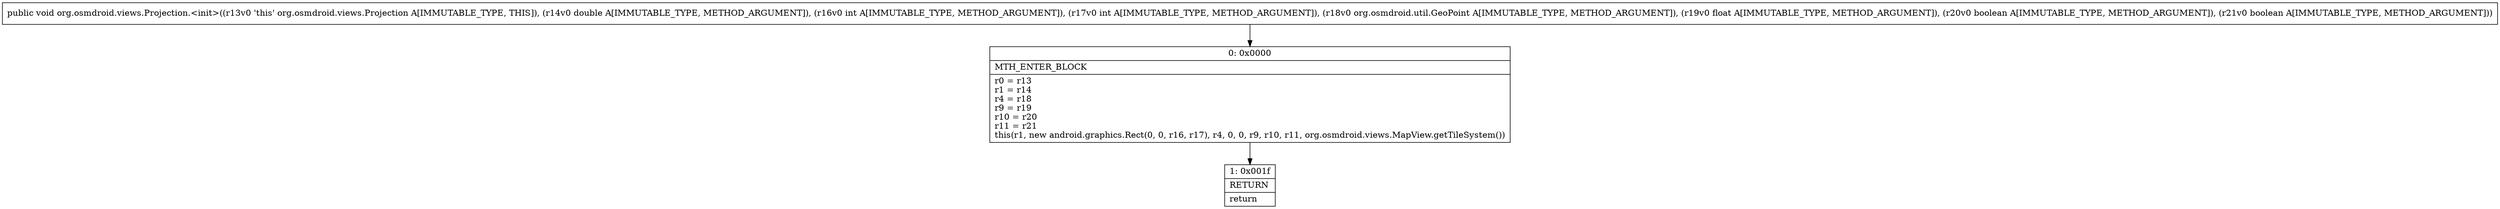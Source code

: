 digraph "CFG fororg.osmdroid.views.Projection.\<init\>(DIILorg\/osmdroid\/util\/GeoPoint;FZZ)V" {
Node_0 [shape=record,label="{0\:\ 0x0000|MTH_ENTER_BLOCK\l|r0 = r13\lr1 = r14\lr4 = r18\lr9 = r19\lr10 = r20\lr11 = r21\lthis(r1, new android.graphics.Rect(0, 0, r16, r17), r4, 0, 0, r9, r10, r11, org.osmdroid.views.MapView.getTileSystem())\l}"];
Node_1 [shape=record,label="{1\:\ 0x001f|RETURN\l|return\l}"];
MethodNode[shape=record,label="{public void org.osmdroid.views.Projection.\<init\>((r13v0 'this' org.osmdroid.views.Projection A[IMMUTABLE_TYPE, THIS]), (r14v0 double A[IMMUTABLE_TYPE, METHOD_ARGUMENT]), (r16v0 int A[IMMUTABLE_TYPE, METHOD_ARGUMENT]), (r17v0 int A[IMMUTABLE_TYPE, METHOD_ARGUMENT]), (r18v0 org.osmdroid.util.GeoPoint A[IMMUTABLE_TYPE, METHOD_ARGUMENT]), (r19v0 float A[IMMUTABLE_TYPE, METHOD_ARGUMENT]), (r20v0 boolean A[IMMUTABLE_TYPE, METHOD_ARGUMENT]), (r21v0 boolean A[IMMUTABLE_TYPE, METHOD_ARGUMENT])) }"];
MethodNode -> Node_0;
Node_0 -> Node_1;
}

